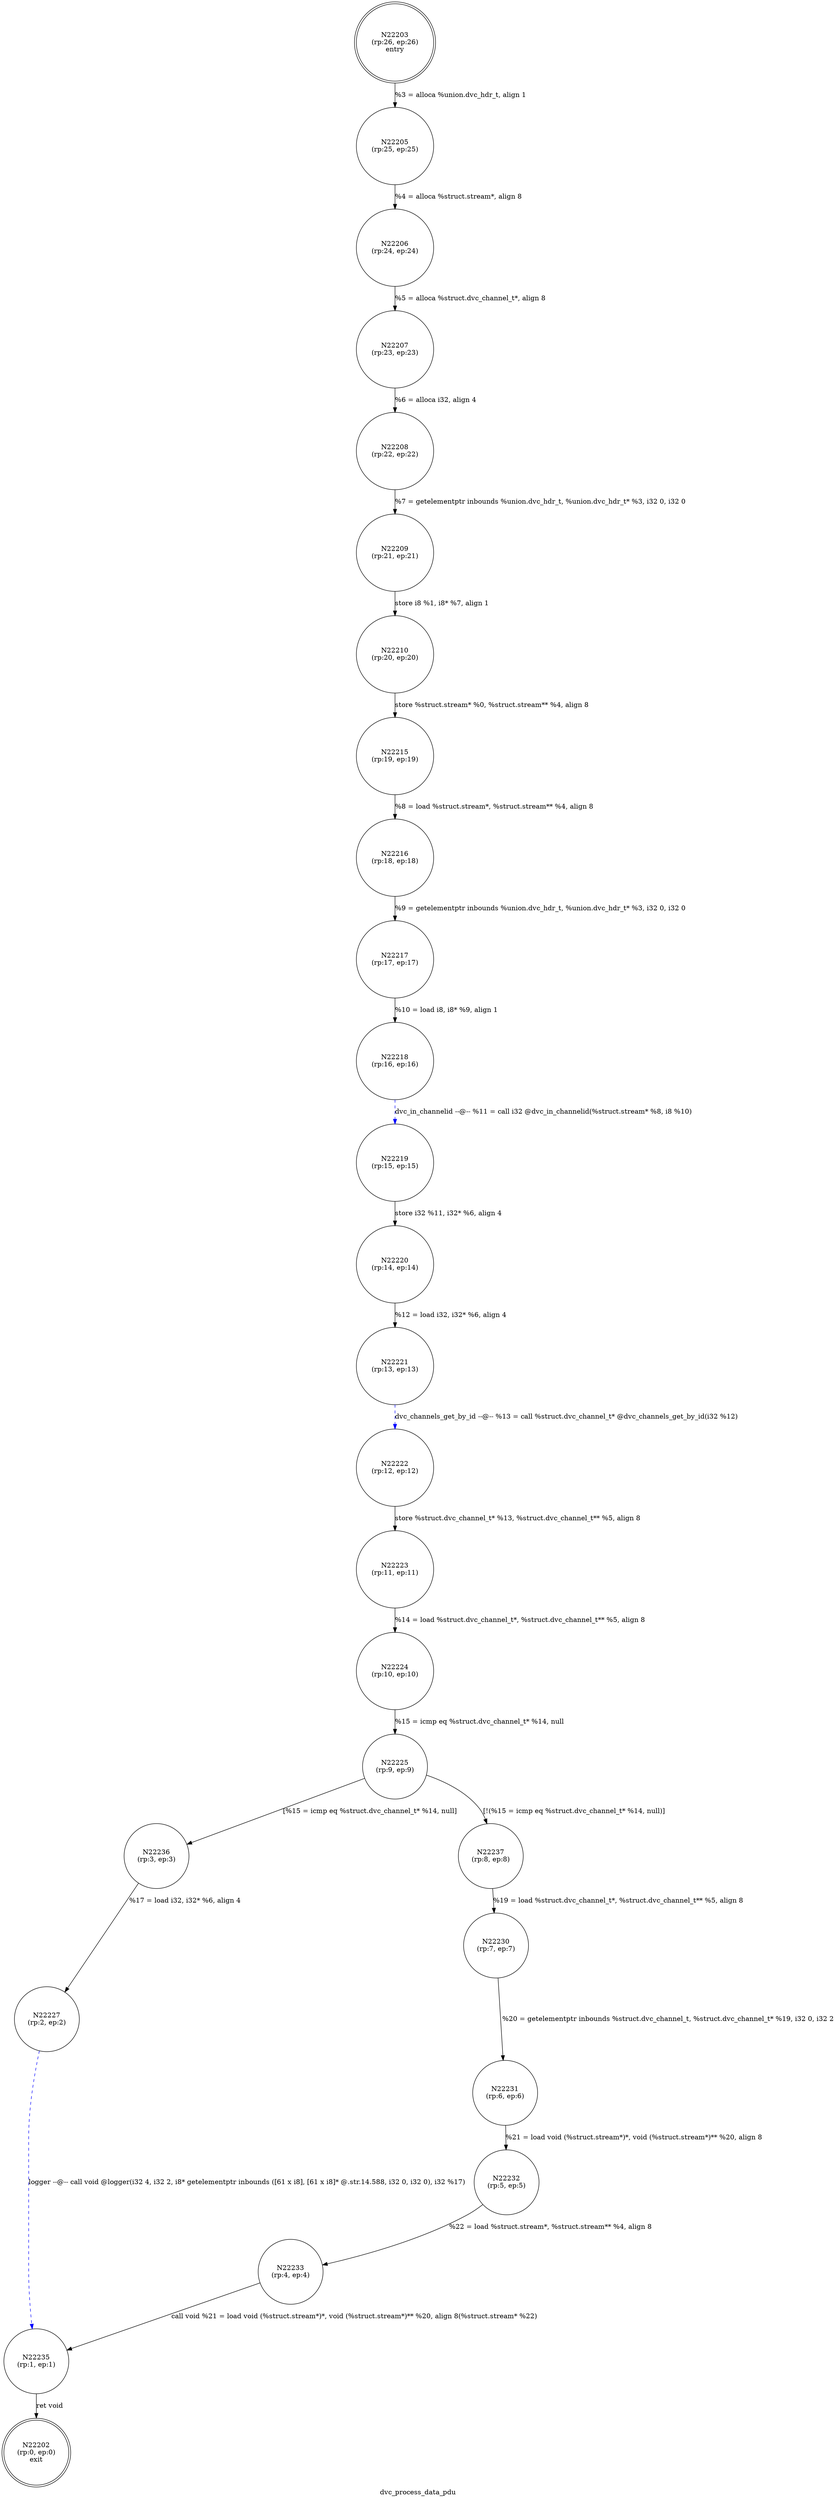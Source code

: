 digraph dvc_process_data_pdu {
label="dvc_process_data_pdu"
22202 [label="N22202\n(rp:0, ep:0)\nexit", shape="doublecircle"]
22203 [label="N22203\n(rp:26, ep:26)\nentry", shape="doublecircle"]
22203 -> 22205 [label="%3 = alloca %union.dvc_hdr_t, align 1"]
22205 [label="N22205\n(rp:25, ep:25)", shape="circle"]
22205 -> 22206 [label="%4 = alloca %struct.stream*, align 8"]
22206 [label="N22206\n(rp:24, ep:24)", shape="circle"]
22206 -> 22207 [label="%5 = alloca %struct.dvc_channel_t*, align 8"]
22207 [label="N22207\n(rp:23, ep:23)", shape="circle"]
22207 -> 22208 [label="%6 = alloca i32, align 4"]
22208 [label="N22208\n(rp:22, ep:22)", shape="circle"]
22208 -> 22209 [label="%7 = getelementptr inbounds %union.dvc_hdr_t, %union.dvc_hdr_t* %3, i32 0, i32 0"]
22209 [label="N22209\n(rp:21, ep:21)", shape="circle"]
22209 -> 22210 [label="store i8 %1, i8* %7, align 1"]
22210 [label="N22210\n(rp:20, ep:20)", shape="circle"]
22210 -> 22215 [label="store %struct.stream* %0, %struct.stream** %4, align 8"]
22215 [label="N22215\n(rp:19, ep:19)", shape="circle"]
22215 -> 22216 [label="%8 = load %struct.stream*, %struct.stream** %4, align 8"]
22216 [label="N22216\n(rp:18, ep:18)", shape="circle"]
22216 -> 22217 [label="%9 = getelementptr inbounds %union.dvc_hdr_t, %union.dvc_hdr_t* %3, i32 0, i32 0"]
22217 [label="N22217\n(rp:17, ep:17)", shape="circle"]
22217 -> 22218 [label="%10 = load i8, i8* %9, align 1"]
22218 [label="N22218\n(rp:16, ep:16)", shape="circle"]
22218 -> 22219 [label="dvc_in_channelid --@-- %11 = call i32 @dvc_in_channelid(%struct.stream* %8, i8 %10)", style="dashed", color="blue"]
22219 [label="N22219\n(rp:15, ep:15)", shape="circle"]
22219 -> 22220 [label="store i32 %11, i32* %6, align 4"]
22220 [label="N22220\n(rp:14, ep:14)", shape="circle"]
22220 -> 22221 [label="%12 = load i32, i32* %6, align 4"]
22221 [label="N22221\n(rp:13, ep:13)", shape="circle"]
22221 -> 22222 [label="dvc_channels_get_by_id --@-- %13 = call %struct.dvc_channel_t* @dvc_channels_get_by_id(i32 %12)", style="dashed", color="blue"]
22222 [label="N22222\n(rp:12, ep:12)", shape="circle"]
22222 -> 22223 [label="store %struct.dvc_channel_t* %13, %struct.dvc_channel_t** %5, align 8"]
22223 [label="N22223\n(rp:11, ep:11)", shape="circle"]
22223 -> 22224 [label="%14 = load %struct.dvc_channel_t*, %struct.dvc_channel_t** %5, align 8"]
22224 [label="N22224\n(rp:10, ep:10)", shape="circle"]
22224 -> 22225 [label="%15 = icmp eq %struct.dvc_channel_t* %14, null"]
22225 [label="N22225\n(rp:9, ep:9)", shape="circle"]
22225 -> 22236 [label="[%15 = icmp eq %struct.dvc_channel_t* %14, null]"]
22225 -> 22237 [label="[!(%15 = icmp eq %struct.dvc_channel_t* %14, null)]"]
22227 [label="N22227\n(rp:2, ep:2)", shape="circle"]
22227 -> 22235 [label="logger --@-- call void @logger(i32 4, i32 2, i8* getelementptr inbounds ([61 x i8], [61 x i8]* @.str.14.588, i32 0, i32 0), i32 %17)", style="dashed", color="blue"]
22230 [label="N22230\n(rp:7, ep:7)", shape="circle"]
22230 -> 22231 [label="%20 = getelementptr inbounds %struct.dvc_channel_t, %struct.dvc_channel_t* %19, i32 0, i32 2"]
22231 [label="N22231\n(rp:6, ep:6)", shape="circle"]
22231 -> 22232 [label="%21 = load void (%struct.stream*)*, void (%struct.stream*)** %20, align 8"]
22232 [label="N22232\n(rp:5, ep:5)", shape="circle"]
22232 -> 22233 [label="%22 = load %struct.stream*, %struct.stream** %4, align 8"]
22233 [label="N22233\n(rp:4, ep:4)", shape="circle"]
22233 -> 22235 [label="call void %21 = load void (%struct.stream*)*, void (%struct.stream*)** %20, align 8(%struct.stream* %22)"]
22235 [label="N22235\n(rp:1, ep:1)", shape="circle"]
22235 -> 22202 [label="ret void"]
22236 [label="N22236\n(rp:3, ep:3)", shape="circle"]
22236 -> 22227 [label="%17 = load i32, i32* %6, align 4"]
22237 [label="N22237\n(rp:8, ep:8)", shape="circle"]
22237 -> 22230 [label="%19 = load %struct.dvc_channel_t*, %struct.dvc_channel_t** %5, align 8"]
}
